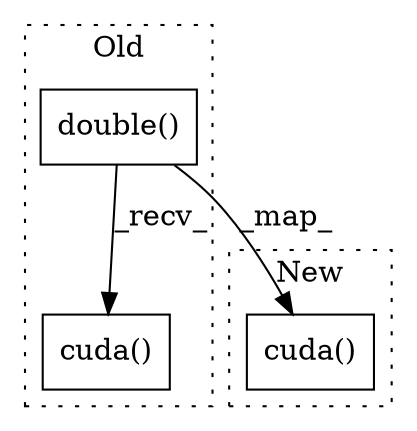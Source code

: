 digraph G {
subgraph cluster0 {
1 [label="double()" a="75" s="3688" l="14" shape="box"];
3 [label="cuda()" a="75" s="3688" l="21" shape="box"];
label = "Old";
style="dotted";
}
subgraph cluster1 {
2 [label="cuda()" a="75" s="3755" l="12" shape="box"];
label = "New";
style="dotted";
}
1 -> 2 [label="_map_"];
1 -> 3 [label="_recv_"];
}